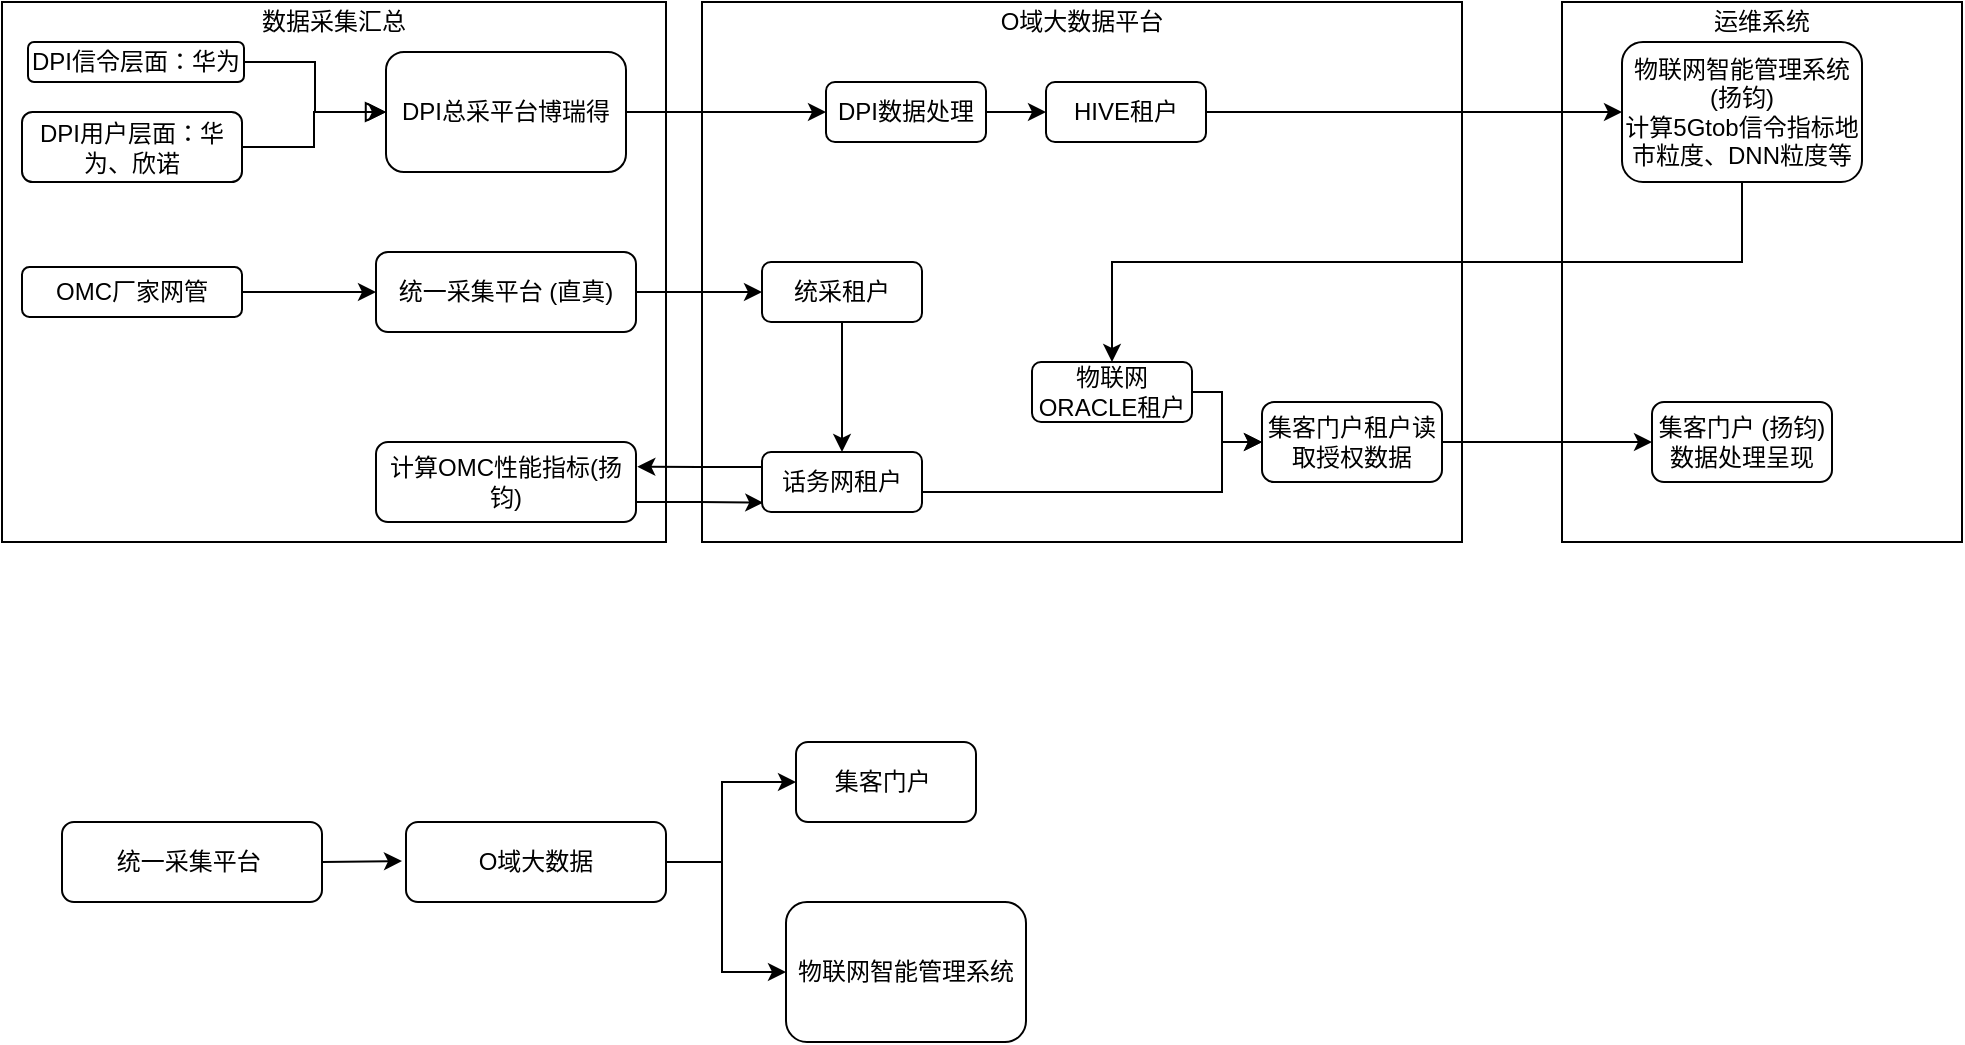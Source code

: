 <mxfile version="21.6.6" type="github">
  <diagram id="C5RBs43oDa-KdzZeNtuy" name="Page-1">
    <mxGraphModel dx="658" dy="466" grid="1" gridSize="10" guides="1" tooltips="1" connect="1" arrows="1" fold="1" page="1" pageScale="1" pageWidth="1654" pageHeight="1169" math="0" shadow="0">
      <root>
        <mxCell id="WIyWlLk6GJQsqaUBKTNV-0" />
        <mxCell id="WIyWlLk6GJQsqaUBKTNV-1" parent="WIyWlLk6GJQsqaUBKTNV-0" />
        <mxCell id="uvhWLs1eHOicc7g54-bh-17" value="数据采集汇总" style="rounded=0;whiteSpace=wrap;html=1;spacingTop=-250;" vertex="1" parent="WIyWlLk6GJQsqaUBKTNV-1">
          <mxGeometry x="430" y="380" width="332" height="270" as="geometry" />
        </mxCell>
        <mxCell id="uvhWLs1eHOicc7g54-bh-16" value="运维系统" style="rounded=0;whiteSpace=wrap;html=1;spacingTop=-250;" vertex="1" parent="WIyWlLk6GJQsqaUBKTNV-1">
          <mxGeometry x="1210" y="380" width="200" height="270" as="geometry" />
        </mxCell>
        <mxCell id="RKF-In8v_WkzQ7DVranW-1" value="O域大数据平台" style="rounded=0;whiteSpace=wrap;html=1;spacingTop=-250;" parent="WIyWlLk6GJQsqaUBKTNV-1" vertex="1">
          <mxGeometry x="780" y="380" width="380" height="270" as="geometry" />
        </mxCell>
        <mxCell id="WIyWlLk6GJQsqaUBKTNV-3" value="DPI信令层面：华为" style="rounded=1;whiteSpace=wrap;html=1;fontSize=12;glass=0;strokeWidth=1;shadow=0;" parent="WIyWlLk6GJQsqaUBKTNV-1" vertex="1">
          <mxGeometry x="443" y="400" width="108" height="20" as="geometry" />
        </mxCell>
        <mxCell id="uvhWLs1eHOicc7g54-bh-3" style="edgeStyle=orthogonalEdgeStyle;rounded=0;orthogonalLoop=1;jettySize=auto;html=1;exitX=0.5;exitY=1;exitDx=0;exitDy=0;entryX=0.5;entryY=0;entryDx=0;entryDy=0;" edge="1" parent="WIyWlLk6GJQsqaUBKTNV-1" source="WIyWlLk6GJQsqaUBKTNV-11" target="uvhWLs1eHOicc7g54-bh-2">
          <mxGeometry relative="1" as="geometry">
            <Array as="points">
              <mxPoint x="1300" y="510" />
              <mxPoint x="985" y="510" />
            </Array>
          </mxGeometry>
        </mxCell>
        <mxCell id="WIyWlLk6GJQsqaUBKTNV-11" value="物联网智能管理系统 (扬钧)&lt;br&gt;计算5Gtob信令指标地市粒度、DNN粒度等" style="rounded=1;whiteSpace=wrap;html=1;fontSize=12;glass=0;strokeWidth=1;shadow=0;" parent="WIyWlLk6GJQsqaUBKTNV-1" vertex="1">
          <mxGeometry x="1240" y="400" width="120" height="70" as="geometry" />
        </mxCell>
        <mxCell id="RKF-In8v_WkzQ7DVranW-4" style="edgeStyle=orthogonalEdgeStyle;rounded=0;orthogonalLoop=1;jettySize=auto;html=1;exitX=1;exitY=0.5;exitDx=0;exitDy=0;entryX=0;entryY=0.5;entryDx=0;entryDy=0;" parent="WIyWlLk6GJQsqaUBKTNV-1" source="-mIsSW-FJkQCvbx71ZnP-0" target="RKF-In8v_WkzQ7DVranW-2" edge="1">
          <mxGeometry relative="1" as="geometry" />
        </mxCell>
        <mxCell id="-mIsSW-FJkQCvbx71ZnP-0" value="DPI用户层面：华为、欣诺" style="rounded=1;whiteSpace=wrap;html=1;fontSize=12;glass=0;strokeWidth=1;shadow=0;" parent="WIyWlLk6GJQsqaUBKTNV-1" vertex="1">
          <mxGeometry x="440" y="435" width="110" height="35" as="geometry" />
        </mxCell>
        <mxCell id="RKF-In8v_WkzQ7DVranW-3" value="" style="rounded=0;html=1;jettySize=auto;orthogonalLoop=1;fontSize=11;endArrow=block;endFill=0;endSize=8;strokeWidth=1;shadow=0;labelBackgroundColor=none;edgeStyle=orthogonalEdgeStyle;" parent="WIyWlLk6GJQsqaUBKTNV-1" source="WIyWlLk6GJQsqaUBKTNV-3" target="RKF-In8v_WkzQ7DVranW-2" edge="1">
          <mxGeometry relative="1" as="geometry">
            <mxPoint x="562" y="405" as="sourcePoint" />
            <mxPoint x="687" y="445" as="targetPoint" />
            <Array as="points" />
          </mxGeometry>
        </mxCell>
        <mxCell id="RKF-In8v_WkzQ7DVranW-5" style="edgeStyle=orthogonalEdgeStyle;rounded=0;orthogonalLoop=1;jettySize=auto;html=1;exitX=1;exitY=0.5;exitDx=0;exitDy=0;entryX=0;entryY=0.5;entryDx=0;entryDy=0;" parent="WIyWlLk6GJQsqaUBKTNV-1" source="RKF-In8v_WkzQ7DVranW-2" target="RKF-In8v_WkzQ7DVranW-6" edge="1">
          <mxGeometry relative="1" as="geometry">
            <mxPoint x="832.92" y="436.08" as="targetPoint" />
          </mxGeometry>
        </mxCell>
        <mxCell id="RKF-In8v_WkzQ7DVranW-2" value="DPI总采平台博瑞得" style="rounded=1;whiteSpace=wrap;html=1;" parent="WIyWlLk6GJQsqaUBKTNV-1" vertex="1">
          <mxGeometry x="622" y="405" width="120" height="60" as="geometry" />
        </mxCell>
        <mxCell id="RKF-In8v_WkzQ7DVranW-10" style="edgeStyle=orthogonalEdgeStyle;rounded=0;orthogonalLoop=1;jettySize=auto;html=1;exitX=1;exitY=0.5;exitDx=0;exitDy=0;entryX=0;entryY=0.5;entryDx=0;entryDy=0;" parent="WIyWlLk6GJQsqaUBKTNV-1" source="RKF-In8v_WkzQ7DVranW-6" target="RKF-In8v_WkzQ7DVranW-9" edge="1">
          <mxGeometry relative="1" as="geometry" />
        </mxCell>
        <mxCell id="RKF-In8v_WkzQ7DVranW-6" value="DPI数据处理" style="rounded=1;whiteSpace=wrap;html=1;" parent="WIyWlLk6GJQsqaUBKTNV-1" vertex="1">
          <mxGeometry x="842" y="420" width="80" height="30" as="geometry" />
        </mxCell>
        <mxCell id="RKF-In8v_WkzQ7DVranW-12" style="edgeStyle=orthogonalEdgeStyle;rounded=0;orthogonalLoop=1;jettySize=auto;html=1;exitX=1;exitY=0.5;exitDx=0;exitDy=0;" parent="WIyWlLk6GJQsqaUBKTNV-1" source="RKF-In8v_WkzQ7DVranW-7" target="RKF-In8v_WkzQ7DVranW-8" edge="1">
          <mxGeometry relative="1" as="geometry" />
        </mxCell>
        <mxCell id="RKF-In8v_WkzQ7DVranW-7" value="OMC厂家网管" style="rounded=1;whiteSpace=wrap;html=1;fontSize=12;glass=0;strokeWidth=1;shadow=0;" parent="WIyWlLk6GJQsqaUBKTNV-1" vertex="1">
          <mxGeometry x="440" y="512.5" width="110" height="25" as="geometry" />
        </mxCell>
        <mxCell id="RKF-In8v_WkzQ7DVranW-14" style="edgeStyle=orthogonalEdgeStyle;rounded=0;orthogonalLoop=1;jettySize=auto;html=1;exitX=1;exitY=0.5;exitDx=0;exitDy=0;" parent="WIyWlLk6GJQsqaUBKTNV-1" source="RKF-In8v_WkzQ7DVranW-8" target="RKF-In8v_WkzQ7DVranW-13" edge="1">
          <mxGeometry relative="1" as="geometry" />
        </mxCell>
        <mxCell id="RKF-In8v_WkzQ7DVranW-8" value="统一采集平台 (直真)" style="rounded=1;whiteSpace=wrap;html=1;fontSize=12;glass=0;strokeWidth=1;shadow=0;" parent="WIyWlLk6GJQsqaUBKTNV-1" vertex="1">
          <mxGeometry x="617" y="505" width="130" height="40" as="geometry" />
        </mxCell>
        <mxCell id="RKF-In8v_WkzQ7DVranW-11" style="edgeStyle=orthogonalEdgeStyle;rounded=0;orthogonalLoop=1;jettySize=auto;html=1;exitX=1;exitY=0.5;exitDx=0;exitDy=0;" parent="WIyWlLk6GJQsqaUBKTNV-1" source="RKF-In8v_WkzQ7DVranW-9" target="WIyWlLk6GJQsqaUBKTNV-11" edge="1">
          <mxGeometry relative="1" as="geometry" />
        </mxCell>
        <mxCell id="RKF-In8v_WkzQ7DVranW-9" value="HIVE租户" style="rounded=1;whiteSpace=wrap;html=1;" parent="WIyWlLk6GJQsqaUBKTNV-1" vertex="1">
          <mxGeometry x="952" y="420" width="80" height="30" as="geometry" />
        </mxCell>
        <mxCell id="uvhWLs1eHOicc7g54-bh-12" style="edgeStyle=orthogonalEdgeStyle;rounded=0;orthogonalLoop=1;jettySize=auto;html=1;exitX=0.5;exitY=1;exitDx=0;exitDy=0;entryX=0.5;entryY=0;entryDx=0;entryDy=0;" edge="1" parent="WIyWlLk6GJQsqaUBKTNV-1" source="RKF-In8v_WkzQ7DVranW-13" target="uvhWLs1eHOicc7g54-bh-0">
          <mxGeometry relative="1" as="geometry" />
        </mxCell>
        <mxCell id="RKF-In8v_WkzQ7DVranW-13" value="统采租户" style="rounded=1;whiteSpace=wrap;html=1;" parent="WIyWlLk6GJQsqaUBKTNV-1" vertex="1">
          <mxGeometry x="810" y="510" width="80" height="30" as="geometry" />
        </mxCell>
        <mxCell id="uvhWLs1eHOicc7g54-bh-7" style="edgeStyle=orthogonalEdgeStyle;rounded=0;orthogonalLoop=1;jettySize=auto;html=1;exitX=1;exitY=0.5;exitDx=0;exitDy=0;entryX=0;entryY=0.5;entryDx=0;entryDy=0;" edge="1" parent="WIyWlLk6GJQsqaUBKTNV-1" source="uvhWLs1eHOicc7g54-bh-0" target="uvhWLs1eHOicc7g54-bh-1">
          <mxGeometry relative="1" as="geometry">
            <mxPoint x="1060" y="610" as="targetPoint" />
            <Array as="points">
              <mxPoint x="890" y="625" />
              <mxPoint x="1040" y="625" />
              <mxPoint x="1040" y="600" />
            </Array>
          </mxGeometry>
        </mxCell>
        <mxCell id="uvhWLs1eHOicc7g54-bh-14" style="edgeStyle=orthogonalEdgeStyle;rounded=0;orthogonalLoop=1;jettySize=auto;html=1;exitX=0;exitY=0.25;exitDx=0;exitDy=0;entryX=1.005;entryY=0.308;entryDx=0;entryDy=0;entryPerimeter=0;" edge="1" parent="WIyWlLk6GJQsqaUBKTNV-1" source="uvhWLs1eHOicc7g54-bh-0" target="uvhWLs1eHOicc7g54-bh-9">
          <mxGeometry relative="1" as="geometry" />
        </mxCell>
        <mxCell id="uvhWLs1eHOicc7g54-bh-0" value="话务网租户" style="rounded=1;whiteSpace=wrap;html=1;" vertex="1" parent="WIyWlLk6GJQsqaUBKTNV-1">
          <mxGeometry x="810" y="605" width="80" height="30" as="geometry" />
        </mxCell>
        <mxCell id="uvhWLs1eHOicc7g54-bh-5" style="edgeStyle=orthogonalEdgeStyle;rounded=0;orthogonalLoop=1;jettySize=auto;html=1;exitX=1;exitY=0.5;exitDx=0;exitDy=0;entryX=0;entryY=0.5;entryDx=0;entryDy=0;" edge="1" parent="WIyWlLk6GJQsqaUBKTNV-1" source="uvhWLs1eHOicc7g54-bh-1" target="uvhWLs1eHOicc7g54-bh-4">
          <mxGeometry relative="1" as="geometry" />
        </mxCell>
        <mxCell id="uvhWLs1eHOicc7g54-bh-1" value="集客门户租户读取授权数据" style="rounded=1;whiteSpace=wrap;html=1;" vertex="1" parent="WIyWlLk6GJQsqaUBKTNV-1">
          <mxGeometry x="1060" y="580" width="90" height="40" as="geometry" />
        </mxCell>
        <mxCell id="uvhWLs1eHOicc7g54-bh-6" style="edgeStyle=orthogonalEdgeStyle;rounded=0;orthogonalLoop=1;jettySize=auto;html=1;exitX=1;exitY=0.5;exitDx=0;exitDy=0;entryX=0;entryY=0.5;entryDx=0;entryDy=0;" edge="1" parent="WIyWlLk6GJQsqaUBKTNV-1" source="uvhWLs1eHOicc7g54-bh-2" target="uvhWLs1eHOicc7g54-bh-1">
          <mxGeometry relative="1" as="geometry">
            <Array as="points">
              <mxPoint x="1040" y="575" />
              <mxPoint x="1040" y="600" />
            </Array>
          </mxGeometry>
        </mxCell>
        <mxCell id="uvhWLs1eHOicc7g54-bh-2" value="物联网ORACLE租户" style="rounded=1;whiteSpace=wrap;html=1;" vertex="1" parent="WIyWlLk6GJQsqaUBKTNV-1">
          <mxGeometry x="945" y="560" width="80" height="30" as="geometry" />
        </mxCell>
        <mxCell id="uvhWLs1eHOicc7g54-bh-4" value="集客门户 (扬钧)数据处理呈现" style="rounded=1;whiteSpace=wrap;html=1;" vertex="1" parent="WIyWlLk6GJQsqaUBKTNV-1">
          <mxGeometry x="1255" y="580" width="90" height="40" as="geometry" />
        </mxCell>
        <mxCell id="uvhWLs1eHOicc7g54-bh-13" style="edgeStyle=orthogonalEdgeStyle;rounded=0;orthogonalLoop=1;jettySize=auto;html=1;exitX=1;exitY=0.75;exitDx=0;exitDy=0;entryX=0.008;entryY=0.844;entryDx=0;entryDy=0;entryPerimeter=0;" edge="1" parent="WIyWlLk6GJQsqaUBKTNV-1" source="uvhWLs1eHOicc7g54-bh-9" target="uvhWLs1eHOicc7g54-bh-0">
          <mxGeometry relative="1" as="geometry" />
        </mxCell>
        <mxCell id="uvhWLs1eHOicc7g54-bh-9" value="计算OMC性能指标(扬钧)" style="rounded=1;whiteSpace=wrap;html=1;fontSize=12;glass=0;strokeWidth=1;shadow=0;" vertex="1" parent="WIyWlLk6GJQsqaUBKTNV-1">
          <mxGeometry x="617" y="600" width="130" height="40" as="geometry" />
        </mxCell>
        <mxCell id="uvhWLs1eHOicc7g54-bh-23" style="edgeStyle=orthogonalEdgeStyle;rounded=0;orthogonalLoop=1;jettySize=auto;html=1;exitX=1;exitY=0.5;exitDx=0;exitDy=0;" edge="1" parent="WIyWlLk6GJQsqaUBKTNV-1" source="uvhWLs1eHOicc7g54-bh-19">
          <mxGeometry relative="1" as="geometry">
            <mxPoint x="630" y="809.529" as="targetPoint" />
          </mxGeometry>
        </mxCell>
        <mxCell id="uvhWLs1eHOicc7g54-bh-19" value="统一采集平台&amp;nbsp;" style="rounded=1;whiteSpace=wrap;html=1;fontSize=12;glass=0;strokeWidth=1;shadow=0;" vertex="1" parent="WIyWlLk6GJQsqaUBKTNV-1">
          <mxGeometry x="460" y="790" width="130" height="40" as="geometry" />
        </mxCell>
        <mxCell id="uvhWLs1eHOicc7g54-bh-24" style="edgeStyle=orthogonalEdgeStyle;rounded=0;orthogonalLoop=1;jettySize=auto;html=1;exitX=1;exitY=0.5;exitDx=0;exitDy=0;entryX=0;entryY=0.5;entryDx=0;entryDy=0;" edge="1" parent="WIyWlLk6GJQsqaUBKTNV-1" source="uvhWLs1eHOicc7g54-bh-20" target="uvhWLs1eHOicc7g54-bh-21">
          <mxGeometry relative="1" as="geometry">
            <Array as="points">
              <mxPoint x="790" y="810" />
              <mxPoint x="790" y="770" />
            </Array>
          </mxGeometry>
        </mxCell>
        <mxCell id="uvhWLs1eHOicc7g54-bh-20" value="O域大数据" style="rounded=1;whiteSpace=wrap;html=1;fontSize=12;glass=0;strokeWidth=1;shadow=0;" vertex="1" parent="WIyWlLk6GJQsqaUBKTNV-1">
          <mxGeometry x="632" y="790" width="130" height="40" as="geometry" />
        </mxCell>
        <mxCell id="uvhWLs1eHOicc7g54-bh-21" value="集客门户&amp;nbsp;" style="rounded=1;whiteSpace=wrap;html=1;" vertex="1" parent="WIyWlLk6GJQsqaUBKTNV-1">
          <mxGeometry x="827" y="750" width="90" height="40" as="geometry" />
        </mxCell>
        <mxCell id="uvhWLs1eHOicc7g54-bh-25" style="edgeStyle=orthogonalEdgeStyle;rounded=0;orthogonalLoop=1;jettySize=auto;html=1;exitX=1;exitY=0.5;exitDx=0;exitDy=0;entryX=0;entryY=0.5;entryDx=0;entryDy=0;" edge="1" parent="WIyWlLk6GJQsqaUBKTNV-1" source="uvhWLs1eHOicc7g54-bh-20" target="uvhWLs1eHOicc7g54-bh-22">
          <mxGeometry relative="1" as="geometry">
            <mxPoint x="790" y="890" as="targetPoint" />
            <Array as="points">
              <mxPoint x="790" y="810" />
              <mxPoint x="790" y="865" />
            </Array>
          </mxGeometry>
        </mxCell>
        <mxCell id="uvhWLs1eHOicc7g54-bh-22" value="物联网智能管理系统 " style="rounded=1;whiteSpace=wrap;html=1;fontSize=12;glass=0;strokeWidth=1;shadow=0;" vertex="1" parent="WIyWlLk6GJQsqaUBKTNV-1">
          <mxGeometry x="822" y="830" width="120" height="70" as="geometry" />
        </mxCell>
      </root>
    </mxGraphModel>
  </diagram>
</mxfile>
